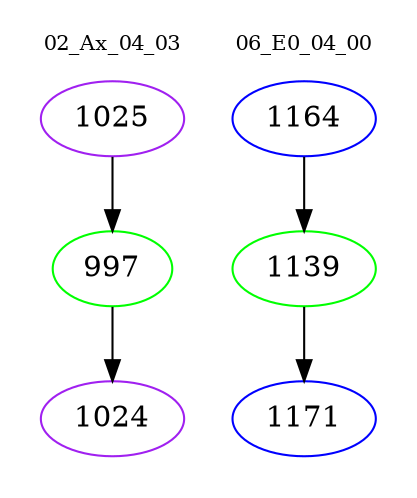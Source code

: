 digraph{
subgraph cluster_0 {
color = white
label = "02_Ax_04_03";
fontsize=10;
T0_1025 [label="1025", color="purple"]
T0_1025 -> T0_997 [color="black"]
T0_997 [label="997", color="green"]
T0_997 -> T0_1024 [color="black"]
T0_1024 [label="1024", color="purple"]
}
subgraph cluster_1 {
color = white
label = "06_E0_04_00";
fontsize=10;
T1_1164 [label="1164", color="blue"]
T1_1164 -> T1_1139 [color="black"]
T1_1139 [label="1139", color="green"]
T1_1139 -> T1_1171 [color="black"]
T1_1171 [label="1171", color="blue"]
}
}
